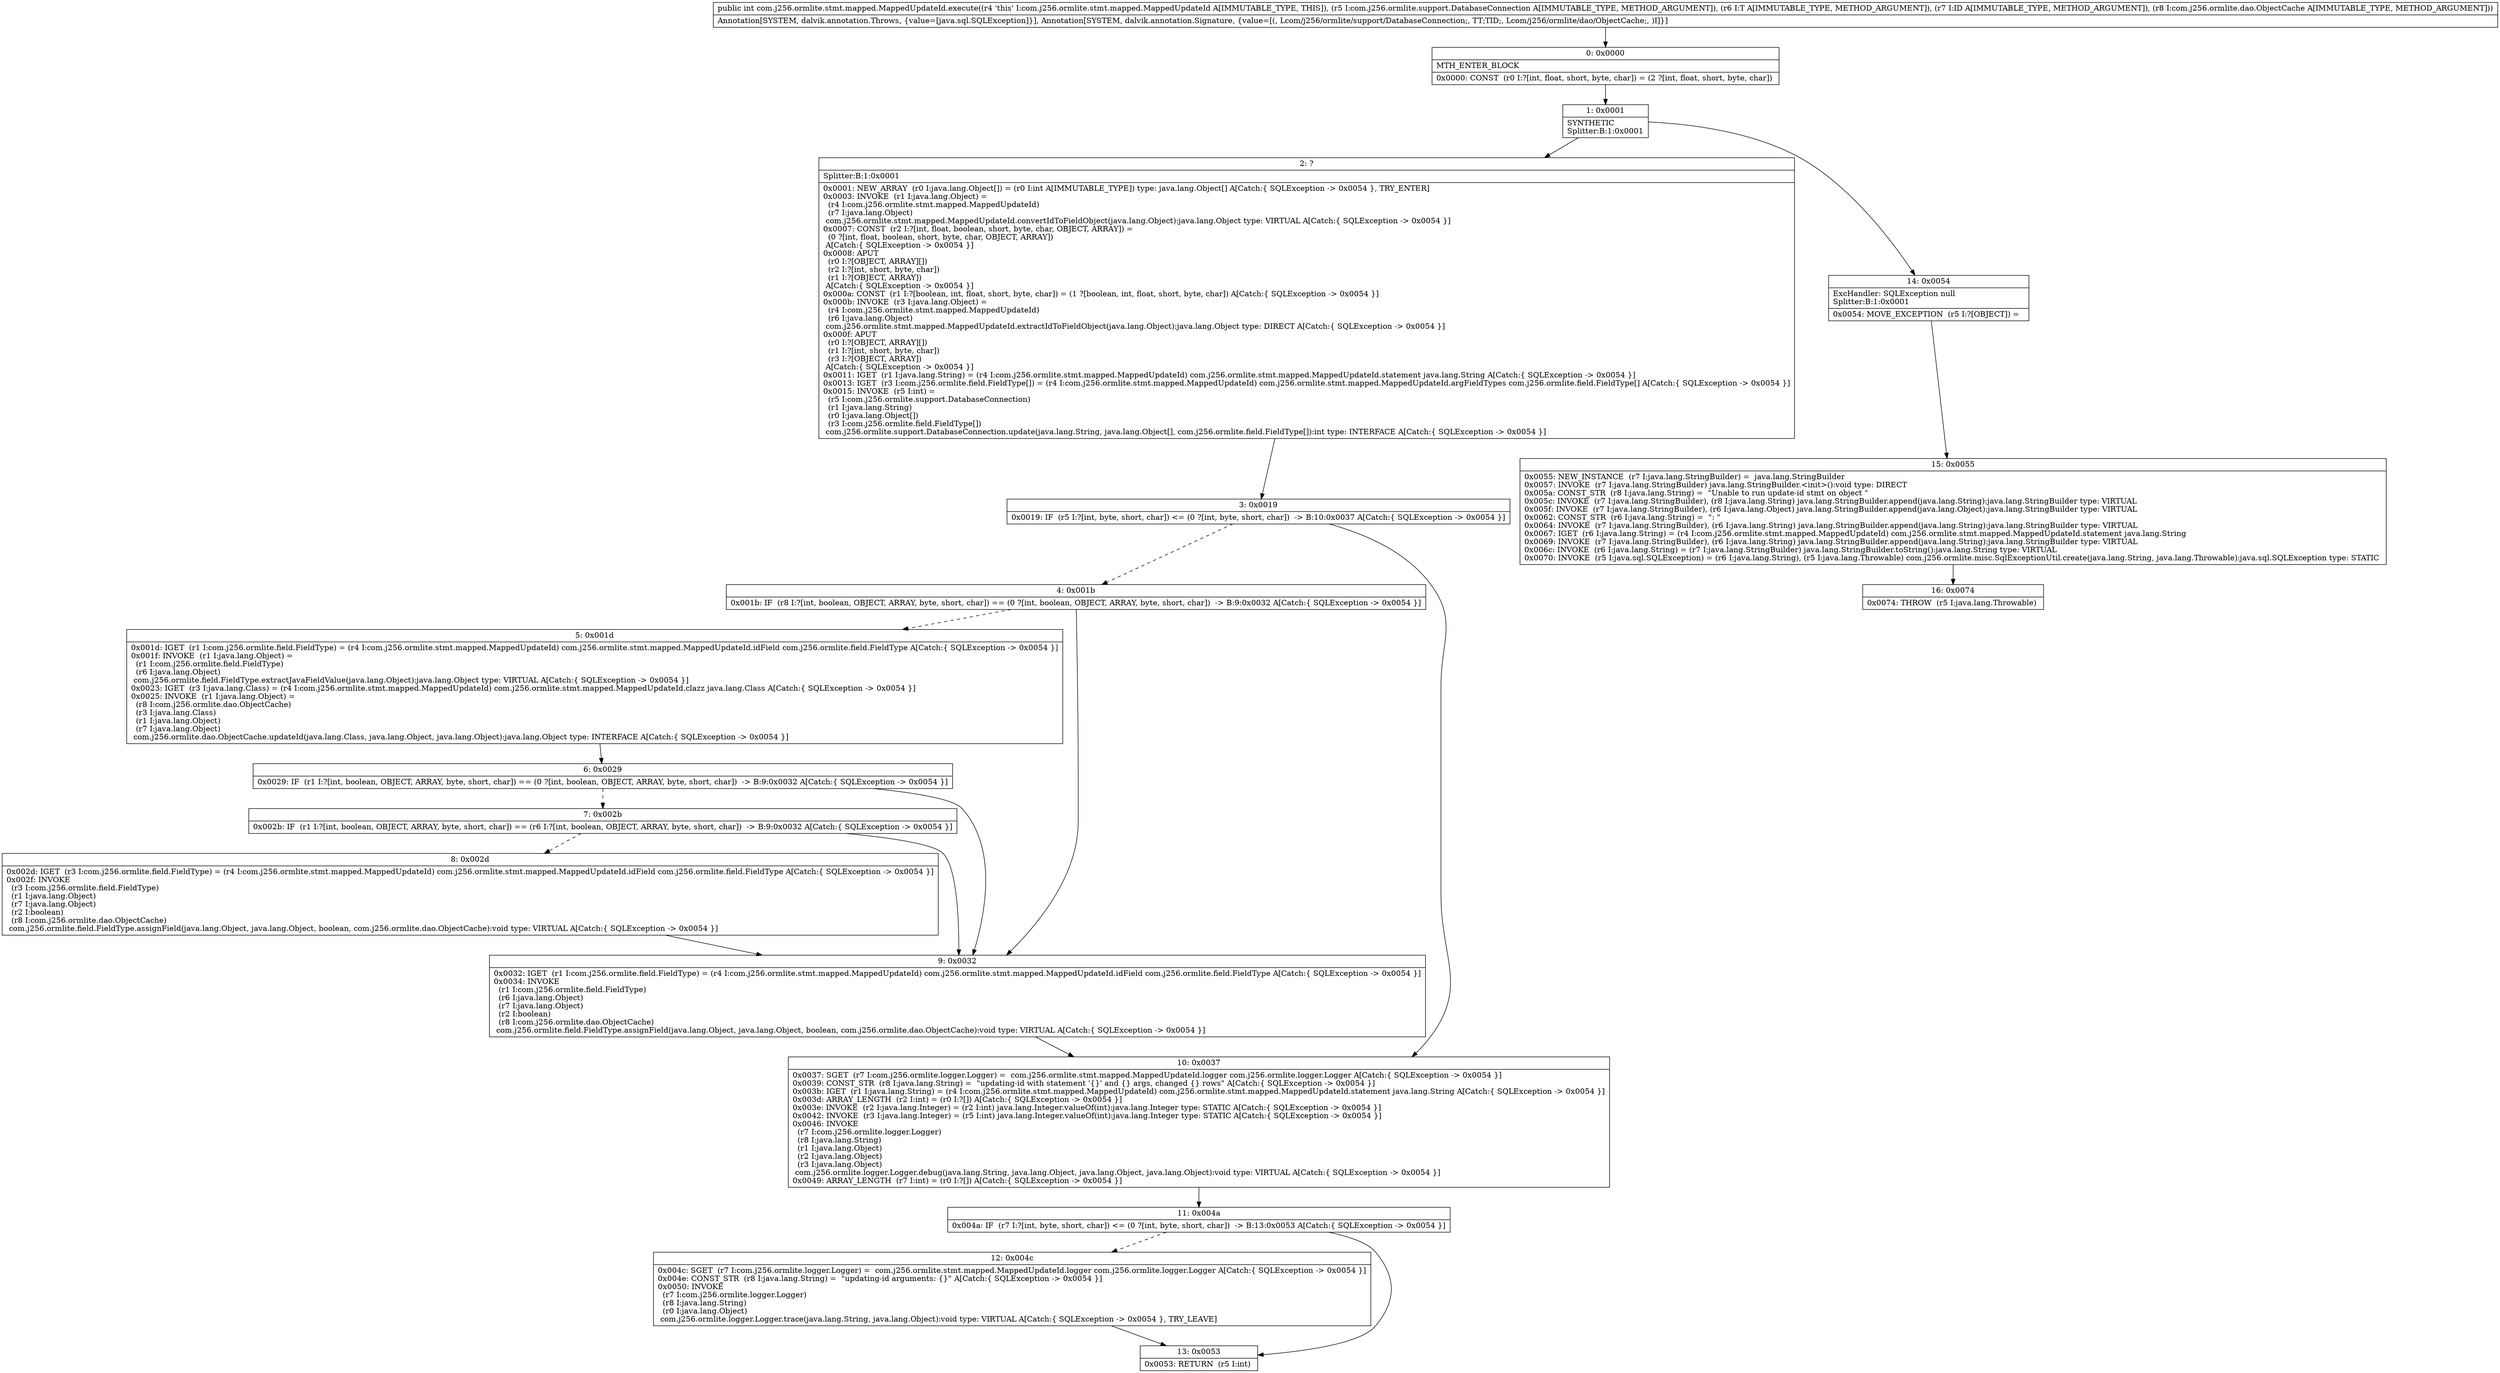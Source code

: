 digraph "CFG forcom.j256.ormlite.stmt.mapped.MappedUpdateId.execute(Lcom\/j256\/ormlite\/support\/DatabaseConnection;Ljava\/lang\/Object;Ljava\/lang\/Object;Lcom\/j256\/ormlite\/dao\/ObjectCache;)I" {
Node_0 [shape=record,label="{0\:\ 0x0000|MTH_ENTER_BLOCK\l|0x0000: CONST  (r0 I:?[int, float, short, byte, char]) = (2 ?[int, float, short, byte, char]) \l}"];
Node_1 [shape=record,label="{1\:\ 0x0001|SYNTHETIC\lSplitter:B:1:0x0001\l}"];
Node_2 [shape=record,label="{2\:\ ?|Splitter:B:1:0x0001\l|0x0001: NEW_ARRAY  (r0 I:java.lang.Object[]) = (r0 I:int A[IMMUTABLE_TYPE]) type: java.lang.Object[] A[Catch:\{ SQLException \-\> 0x0054 \}, TRY_ENTER]\l0x0003: INVOKE  (r1 I:java.lang.Object) = \l  (r4 I:com.j256.ormlite.stmt.mapped.MappedUpdateId)\l  (r7 I:java.lang.Object)\l com.j256.ormlite.stmt.mapped.MappedUpdateId.convertIdToFieldObject(java.lang.Object):java.lang.Object type: VIRTUAL A[Catch:\{ SQLException \-\> 0x0054 \}]\l0x0007: CONST  (r2 I:?[int, float, boolean, short, byte, char, OBJECT, ARRAY]) = \l  (0 ?[int, float, boolean, short, byte, char, OBJECT, ARRAY])\l A[Catch:\{ SQLException \-\> 0x0054 \}]\l0x0008: APUT  \l  (r0 I:?[OBJECT, ARRAY][])\l  (r2 I:?[int, short, byte, char])\l  (r1 I:?[OBJECT, ARRAY])\l A[Catch:\{ SQLException \-\> 0x0054 \}]\l0x000a: CONST  (r1 I:?[boolean, int, float, short, byte, char]) = (1 ?[boolean, int, float, short, byte, char]) A[Catch:\{ SQLException \-\> 0x0054 \}]\l0x000b: INVOKE  (r3 I:java.lang.Object) = \l  (r4 I:com.j256.ormlite.stmt.mapped.MappedUpdateId)\l  (r6 I:java.lang.Object)\l com.j256.ormlite.stmt.mapped.MappedUpdateId.extractIdToFieldObject(java.lang.Object):java.lang.Object type: DIRECT A[Catch:\{ SQLException \-\> 0x0054 \}]\l0x000f: APUT  \l  (r0 I:?[OBJECT, ARRAY][])\l  (r1 I:?[int, short, byte, char])\l  (r3 I:?[OBJECT, ARRAY])\l A[Catch:\{ SQLException \-\> 0x0054 \}]\l0x0011: IGET  (r1 I:java.lang.String) = (r4 I:com.j256.ormlite.stmt.mapped.MappedUpdateId) com.j256.ormlite.stmt.mapped.MappedUpdateId.statement java.lang.String A[Catch:\{ SQLException \-\> 0x0054 \}]\l0x0013: IGET  (r3 I:com.j256.ormlite.field.FieldType[]) = (r4 I:com.j256.ormlite.stmt.mapped.MappedUpdateId) com.j256.ormlite.stmt.mapped.MappedUpdateId.argFieldTypes com.j256.ormlite.field.FieldType[] A[Catch:\{ SQLException \-\> 0x0054 \}]\l0x0015: INVOKE  (r5 I:int) = \l  (r5 I:com.j256.ormlite.support.DatabaseConnection)\l  (r1 I:java.lang.String)\l  (r0 I:java.lang.Object[])\l  (r3 I:com.j256.ormlite.field.FieldType[])\l com.j256.ormlite.support.DatabaseConnection.update(java.lang.String, java.lang.Object[], com.j256.ormlite.field.FieldType[]):int type: INTERFACE A[Catch:\{ SQLException \-\> 0x0054 \}]\l}"];
Node_3 [shape=record,label="{3\:\ 0x0019|0x0019: IF  (r5 I:?[int, byte, short, char]) \<= (0 ?[int, byte, short, char])  \-\> B:10:0x0037 A[Catch:\{ SQLException \-\> 0x0054 \}]\l}"];
Node_4 [shape=record,label="{4\:\ 0x001b|0x001b: IF  (r8 I:?[int, boolean, OBJECT, ARRAY, byte, short, char]) == (0 ?[int, boolean, OBJECT, ARRAY, byte, short, char])  \-\> B:9:0x0032 A[Catch:\{ SQLException \-\> 0x0054 \}]\l}"];
Node_5 [shape=record,label="{5\:\ 0x001d|0x001d: IGET  (r1 I:com.j256.ormlite.field.FieldType) = (r4 I:com.j256.ormlite.stmt.mapped.MappedUpdateId) com.j256.ormlite.stmt.mapped.MappedUpdateId.idField com.j256.ormlite.field.FieldType A[Catch:\{ SQLException \-\> 0x0054 \}]\l0x001f: INVOKE  (r1 I:java.lang.Object) = \l  (r1 I:com.j256.ormlite.field.FieldType)\l  (r6 I:java.lang.Object)\l com.j256.ormlite.field.FieldType.extractJavaFieldValue(java.lang.Object):java.lang.Object type: VIRTUAL A[Catch:\{ SQLException \-\> 0x0054 \}]\l0x0023: IGET  (r3 I:java.lang.Class) = (r4 I:com.j256.ormlite.stmt.mapped.MappedUpdateId) com.j256.ormlite.stmt.mapped.MappedUpdateId.clazz java.lang.Class A[Catch:\{ SQLException \-\> 0x0054 \}]\l0x0025: INVOKE  (r1 I:java.lang.Object) = \l  (r8 I:com.j256.ormlite.dao.ObjectCache)\l  (r3 I:java.lang.Class)\l  (r1 I:java.lang.Object)\l  (r7 I:java.lang.Object)\l com.j256.ormlite.dao.ObjectCache.updateId(java.lang.Class, java.lang.Object, java.lang.Object):java.lang.Object type: INTERFACE A[Catch:\{ SQLException \-\> 0x0054 \}]\l}"];
Node_6 [shape=record,label="{6\:\ 0x0029|0x0029: IF  (r1 I:?[int, boolean, OBJECT, ARRAY, byte, short, char]) == (0 ?[int, boolean, OBJECT, ARRAY, byte, short, char])  \-\> B:9:0x0032 A[Catch:\{ SQLException \-\> 0x0054 \}]\l}"];
Node_7 [shape=record,label="{7\:\ 0x002b|0x002b: IF  (r1 I:?[int, boolean, OBJECT, ARRAY, byte, short, char]) == (r6 I:?[int, boolean, OBJECT, ARRAY, byte, short, char])  \-\> B:9:0x0032 A[Catch:\{ SQLException \-\> 0x0054 \}]\l}"];
Node_8 [shape=record,label="{8\:\ 0x002d|0x002d: IGET  (r3 I:com.j256.ormlite.field.FieldType) = (r4 I:com.j256.ormlite.stmt.mapped.MappedUpdateId) com.j256.ormlite.stmt.mapped.MappedUpdateId.idField com.j256.ormlite.field.FieldType A[Catch:\{ SQLException \-\> 0x0054 \}]\l0x002f: INVOKE  \l  (r3 I:com.j256.ormlite.field.FieldType)\l  (r1 I:java.lang.Object)\l  (r7 I:java.lang.Object)\l  (r2 I:boolean)\l  (r8 I:com.j256.ormlite.dao.ObjectCache)\l com.j256.ormlite.field.FieldType.assignField(java.lang.Object, java.lang.Object, boolean, com.j256.ormlite.dao.ObjectCache):void type: VIRTUAL A[Catch:\{ SQLException \-\> 0x0054 \}]\l}"];
Node_9 [shape=record,label="{9\:\ 0x0032|0x0032: IGET  (r1 I:com.j256.ormlite.field.FieldType) = (r4 I:com.j256.ormlite.stmt.mapped.MappedUpdateId) com.j256.ormlite.stmt.mapped.MappedUpdateId.idField com.j256.ormlite.field.FieldType A[Catch:\{ SQLException \-\> 0x0054 \}]\l0x0034: INVOKE  \l  (r1 I:com.j256.ormlite.field.FieldType)\l  (r6 I:java.lang.Object)\l  (r7 I:java.lang.Object)\l  (r2 I:boolean)\l  (r8 I:com.j256.ormlite.dao.ObjectCache)\l com.j256.ormlite.field.FieldType.assignField(java.lang.Object, java.lang.Object, boolean, com.j256.ormlite.dao.ObjectCache):void type: VIRTUAL A[Catch:\{ SQLException \-\> 0x0054 \}]\l}"];
Node_10 [shape=record,label="{10\:\ 0x0037|0x0037: SGET  (r7 I:com.j256.ormlite.logger.Logger) =  com.j256.ormlite.stmt.mapped.MappedUpdateId.logger com.j256.ormlite.logger.Logger A[Catch:\{ SQLException \-\> 0x0054 \}]\l0x0039: CONST_STR  (r8 I:java.lang.String) =  \"updating\-id with statement '\{\}' and \{\} args, changed \{\} rows\" A[Catch:\{ SQLException \-\> 0x0054 \}]\l0x003b: IGET  (r1 I:java.lang.String) = (r4 I:com.j256.ormlite.stmt.mapped.MappedUpdateId) com.j256.ormlite.stmt.mapped.MappedUpdateId.statement java.lang.String A[Catch:\{ SQLException \-\> 0x0054 \}]\l0x003d: ARRAY_LENGTH  (r2 I:int) = (r0 I:?[]) A[Catch:\{ SQLException \-\> 0x0054 \}]\l0x003e: INVOKE  (r2 I:java.lang.Integer) = (r2 I:int) java.lang.Integer.valueOf(int):java.lang.Integer type: STATIC A[Catch:\{ SQLException \-\> 0x0054 \}]\l0x0042: INVOKE  (r3 I:java.lang.Integer) = (r5 I:int) java.lang.Integer.valueOf(int):java.lang.Integer type: STATIC A[Catch:\{ SQLException \-\> 0x0054 \}]\l0x0046: INVOKE  \l  (r7 I:com.j256.ormlite.logger.Logger)\l  (r8 I:java.lang.String)\l  (r1 I:java.lang.Object)\l  (r2 I:java.lang.Object)\l  (r3 I:java.lang.Object)\l com.j256.ormlite.logger.Logger.debug(java.lang.String, java.lang.Object, java.lang.Object, java.lang.Object):void type: VIRTUAL A[Catch:\{ SQLException \-\> 0x0054 \}]\l0x0049: ARRAY_LENGTH  (r7 I:int) = (r0 I:?[]) A[Catch:\{ SQLException \-\> 0x0054 \}]\l}"];
Node_11 [shape=record,label="{11\:\ 0x004a|0x004a: IF  (r7 I:?[int, byte, short, char]) \<= (0 ?[int, byte, short, char])  \-\> B:13:0x0053 A[Catch:\{ SQLException \-\> 0x0054 \}]\l}"];
Node_12 [shape=record,label="{12\:\ 0x004c|0x004c: SGET  (r7 I:com.j256.ormlite.logger.Logger) =  com.j256.ormlite.stmt.mapped.MappedUpdateId.logger com.j256.ormlite.logger.Logger A[Catch:\{ SQLException \-\> 0x0054 \}]\l0x004e: CONST_STR  (r8 I:java.lang.String) =  \"updating\-id arguments: \{\}\" A[Catch:\{ SQLException \-\> 0x0054 \}]\l0x0050: INVOKE  \l  (r7 I:com.j256.ormlite.logger.Logger)\l  (r8 I:java.lang.String)\l  (r0 I:java.lang.Object)\l com.j256.ormlite.logger.Logger.trace(java.lang.String, java.lang.Object):void type: VIRTUAL A[Catch:\{ SQLException \-\> 0x0054 \}, TRY_LEAVE]\l}"];
Node_13 [shape=record,label="{13\:\ 0x0053|0x0053: RETURN  (r5 I:int) \l}"];
Node_14 [shape=record,label="{14\:\ 0x0054|ExcHandler: SQLException null\lSplitter:B:1:0x0001\l|0x0054: MOVE_EXCEPTION  (r5 I:?[OBJECT]) =  \l}"];
Node_15 [shape=record,label="{15\:\ 0x0055|0x0055: NEW_INSTANCE  (r7 I:java.lang.StringBuilder) =  java.lang.StringBuilder \l0x0057: INVOKE  (r7 I:java.lang.StringBuilder) java.lang.StringBuilder.\<init\>():void type: DIRECT \l0x005a: CONST_STR  (r8 I:java.lang.String) =  \"Unable to run update\-id stmt on object \" \l0x005c: INVOKE  (r7 I:java.lang.StringBuilder), (r8 I:java.lang.String) java.lang.StringBuilder.append(java.lang.String):java.lang.StringBuilder type: VIRTUAL \l0x005f: INVOKE  (r7 I:java.lang.StringBuilder), (r6 I:java.lang.Object) java.lang.StringBuilder.append(java.lang.Object):java.lang.StringBuilder type: VIRTUAL \l0x0062: CONST_STR  (r6 I:java.lang.String) =  \": \" \l0x0064: INVOKE  (r7 I:java.lang.StringBuilder), (r6 I:java.lang.String) java.lang.StringBuilder.append(java.lang.String):java.lang.StringBuilder type: VIRTUAL \l0x0067: IGET  (r6 I:java.lang.String) = (r4 I:com.j256.ormlite.stmt.mapped.MappedUpdateId) com.j256.ormlite.stmt.mapped.MappedUpdateId.statement java.lang.String \l0x0069: INVOKE  (r7 I:java.lang.StringBuilder), (r6 I:java.lang.String) java.lang.StringBuilder.append(java.lang.String):java.lang.StringBuilder type: VIRTUAL \l0x006c: INVOKE  (r6 I:java.lang.String) = (r7 I:java.lang.StringBuilder) java.lang.StringBuilder.toString():java.lang.String type: VIRTUAL \l0x0070: INVOKE  (r5 I:java.sql.SQLException) = (r6 I:java.lang.String), (r5 I:java.lang.Throwable) com.j256.ormlite.misc.SqlExceptionUtil.create(java.lang.String, java.lang.Throwable):java.sql.SQLException type: STATIC \l}"];
Node_16 [shape=record,label="{16\:\ 0x0074|0x0074: THROW  (r5 I:java.lang.Throwable) \l}"];
MethodNode[shape=record,label="{public int com.j256.ormlite.stmt.mapped.MappedUpdateId.execute((r4 'this' I:com.j256.ormlite.stmt.mapped.MappedUpdateId A[IMMUTABLE_TYPE, THIS]), (r5 I:com.j256.ormlite.support.DatabaseConnection A[IMMUTABLE_TYPE, METHOD_ARGUMENT]), (r6 I:T A[IMMUTABLE_TYPE, METHOD_ARGUMENT]), (r7 I:ID A[IMMUTABLE_TYPE, METHOD_ARGUMENT]), (r8 I:com.j256.ormlite.dao.ObjectCache A[IMMUTABLE_TYPE, METHOD_ARGUMENT]))  | Annotation[SYSTEM, dalvik.annotation.Throws, \{value=[java.sql.SQLException]\}], Annotation[SYSTEM, dalvik.annotation.Signature, \{value=[(, Lcom\/j256\/ormlite\/support\/DatabaseConnection;, TT;TID;, Lcom\/j256\/ormlite\/dao\/ObjectCache;, )I]\}]\l}"];
MethodNode -> Node_0;
Node_0 -> Node_1;
Node_1 -> Node_2;
Node_1 -> Node_14;
Node_2 -> Node_3;
Node_3 -> Node_4[style=dashed];
Node_3 -> Node_10;
Node_4 -> Node_5[style=dashed];
Node_4 -> Node_9;
Node_5 -> Node_6;
Node_6 -> Node_7[style=dashed];
Node_6 -> Node_9;
Node_7 -> Node_8[style=dashed];
Node_7 -> Node_9;
Node_8 -> Node_9;
Node_9 -> Node_10;
Node_10 -> Node_11;
Node_11 -> Node_12[style=dashed];
Node_11 -> Node_13;
Node_12 -> Node_13;
Node_14 -> Node_15;
Node_15 -> Node_16;
}

